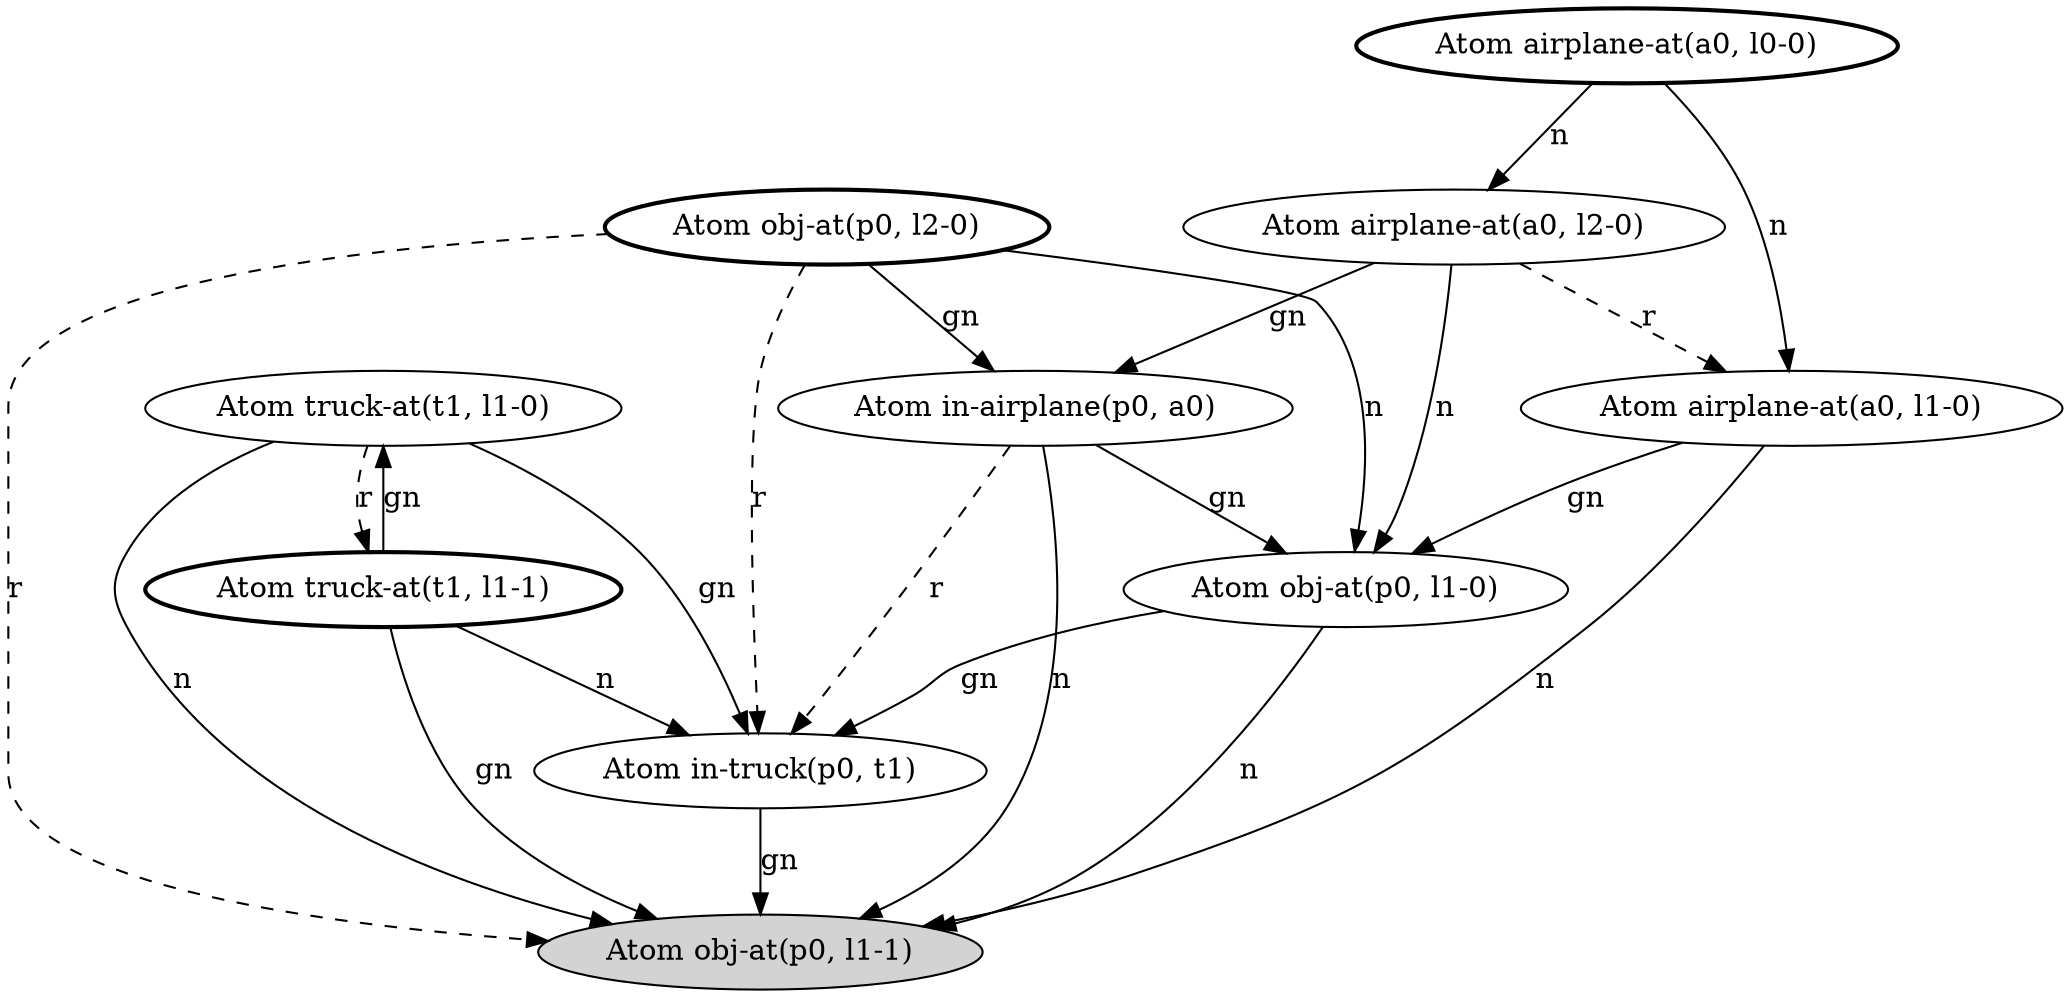 digraph G {
  lm0 [label="Atom obj-at(p0, l1-1)", style=filled];
  lm1 [label="Atom truck-at(t1, l1-0)"];
      lm1 -> lm2 [label="r", style=dashed];
      lm1 -> lm7 [label="gn"];
      lm1 -> lm0 [label="n"];
  lm2 [label="Atom truck-at(t1, l1-1)", style=bold];
      lm2 -> lm0 [label="gn"];
      lm2 -> lm1 [label="gn"];
      lm2 -> lm7 [label="n"];
  lm3 [label="Atom airplane-at(a0, l0-0)", style=bold];
      lm3 -> lm5 [label="n"];
      lm3 -> lm4 [label="n"];
  lm4 [label="Atom airplane-at(a0, l1-0)"];
      lm4 -> lm0 [label="n"];
      lm4 -> lm8 [label="gn"];
  lm5 [label="Atom airplane-at(a0, l2-0)"];
      lm5 -> lm4 [label="r", style=dashed];
      lm5 -> lm6 [label="gn"];
      lm5 -> lm8 [label="n"];
  lm6 [label="Atom in-airplane(p0, a0)"];
      lm6 -> lm8 [label="gn"];
      lm6 -> lm7 [label="r", style=dashed];
      lm6 -> lm0 [label="n"];
  lm7 [label="Atom in-truck(p0, t1)"];
      lm7 -> lm0 [label="gn"];
  lm8 [label="Atom obj-at(p0, l1-0)"];
      lm8 -> lm0 [label="n"];
      lm8 -> lm7 [label="gn"];
  lm9 [label="Atom obj-at(p0, l2-0)", style=bold];
      lm9 -> lm7 [label="r", style=dashed];
      lm9 -> lm0 [label="r", style=dashed];
      lm9 -> lm6 [label="gn"];
      lm9 -> lm8 [label="n"];
}
